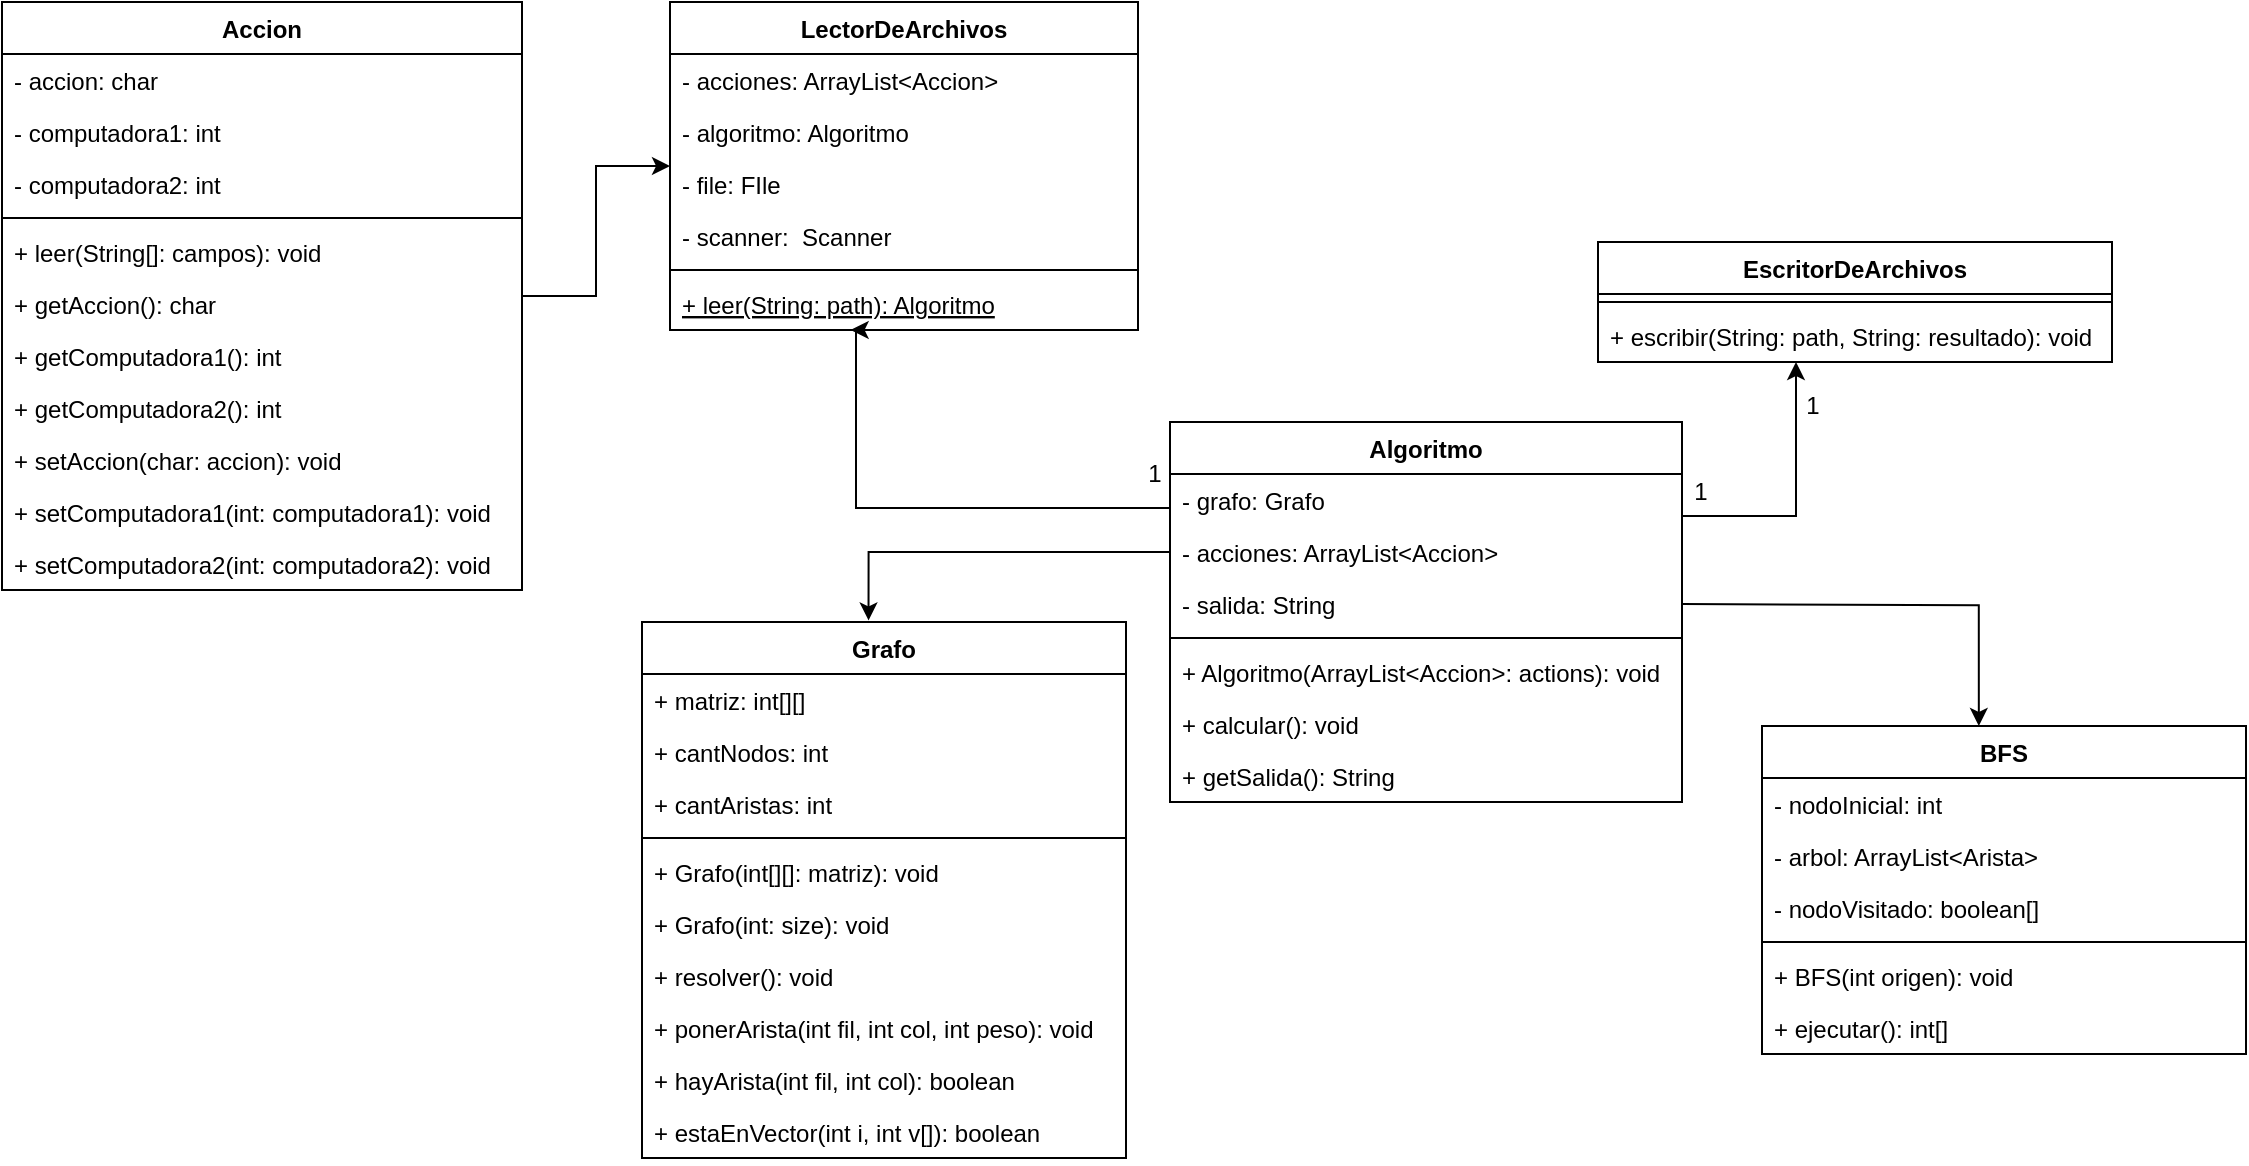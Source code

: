 <mxfile version="14.8.5" type="device"><diagram id="fg8BkM528Maso1xfQRIu" name="Page-1"><mxGraphModel dx="1583" dy="724" grid="1" gridSize="10" guides="1" tooltips="1" connect="1" arrows="1" fold="1" page="1" pageScale="1" pageWidth="827" pageHeight="1169" math="0" shadow="0"><root><mxCell id="0"/><mxCell id="1" parent="0"/><mxCell id="r-d4JcjfK1ra19kEwWrV-1" style="edgeStyle=orthogonalEdgeStyle;rounded=0;orthogonalLoop=1;jettySize=auto;html=1;entryX=0.386;entryY=1;entryDx=0;entryDy=0;entryPerimeter=0;" edge="1" parent="1" source="r-d4JcjfK1ra19kEwWrV-3" target="r-d4JcjfK1ra19kEwWrV-85"><mxGeometry relative="1" as="geometry"><Array as="points"><mxPoint x="697" y="433"/><mxPoint x="697" y="344"/></Array><mxPoint x="697" y="360" as="targetPoint"/></mxGeometry></mxCell><mxCell id="r-d4JcjfK1ra19kEwWrV-2" style="edgeStyle=orthogonalEdgeStyle;rounded=0;orthogonalLoop=1;jettySize=auto;html=1;" edge="1" parent="1" source="r-d4JcjfK1ra19kEwWrV-3" target="r-d4JcjfK1ra19kEwWrV-48"><mxGeometry relative="1" as="geometry"><Array as="points"><mxPoint x="1167" y="437"/></Array></mxGeometry></mxCell><mxCell id="r-d4JcjfK1ra19kEwWrV-3" value="Algoritmo" style="swimlane;fontStyle=1;align=center;verticalAlign=top;childLayout=stackLayout;horizontal=1;startSize=26;horizontalStack=0;resizeParent=1;resizeParentMax=0;resizeLast=0;collapsible=1;marginBottom=0;" vertex="1" parent="1"><mxGeometry x="854" y="390" width="256" height="190" as="geometry"/></mxCell><mxCell id="r-d4JcjfK1ra19kEwWrV-4" value="- grafo: Grafo" style="text;strokeColor=none;fillColor=none;align=left;verticalAlign=top;spacingLeft=4;spacingRight=4;overflow=hidden;rotatable=0;points=[[0,0.5],[1,0.5]];portConstraint=eastwest;" vertex="1" parent="r-d4JcjfK1ra19kEwWrV-3"><mxGeometry y="26" width="256" height="26" as="geometry"/></mxCell><mxCell id="r-d4JcjfK1ra19kEwWrV-5" value="- acciones: ArrayList&lt;Accion&gt;" style="text;strokeColor=none;fillColor=none;align=left;verticalAlign=top;spacingLeft=4;spacingRight=4;overflow=hidden;rotatable=0;points=[[0,0.5],[1,0.5]];portConstraint=eastwest;" vertex="1" parent="r-d4JcjfK1ra19kEwWrV-3"><mxGeometry y="52" width="256" height="26" as="geometry"/></mxCell><mxCell id="r-d4JcjfK1ra19kEwWrV-97" value="- salida: String" style="text;strokeColor=none;fillColor=none;align=left;verticalAlign=top;spacingLeft=4;spacingRight=4;overflow=hidden;rotatable=0;points=[[0,0.5],[1,0.5]];portConstraint=eastwest;" vertex="1" parent="r-d4JcjfK1ra19kEwWrV-3"><mxGeometry y="78" width="256" height="26" as="geometry"/></mxCell><mxCell id="r-d4JcjfK1ra19kEwWrV-10" value="" style="line;strokeWidth=1;fillColor=none;align=left;verticalAlign=middle;spacingTop=-1;spacingLeft=3;spacingRight=3;rotatable=0;labelPosition=right;points=[];portConstraint=eastwest;" vertex="1" parent="r-d4JcjfK1ra19kEwWrV-3"><mxGeometry y="104" width="256" height="8" as="geometry"/></mxCell><mxCell id="r-d4JcjfK1ra19kEwWrV-98" value="+ Algoritmo(ArrayList&lt;Accion&gt;: actions): void " style="text;strokeColor=none;fillColor=none;align=left;verticalAlign=top;spacingLeft=4;spacingRight=4;overflow=hidden;rotatable=0;points=[[0,0.5],[1,0.5]];portConstraint=eastwest;" vertex="1" parent="r-d4JcjfK1ra19kEwWrV-3"><mxGeometry y="112" width="256" height="26" as="geometry"/></mxCell><mxCell id="r-d4JcjfK1ra19kEwWrV-11" value="+ calcular(): void" style="text;strokeColor=none;fillColor=none;align=left;verticalAlign=top;spacingLeft=4;spacingRight=4;overflow=hidden;rotatable=0;points=[[0,0.5],[1,0.5]];portConstraint=eastwest;" vertex="1" parent="r-d4JcjfK1ra19kEwWrV-3"><mxGeometry y="138" width="256" height="26" as="geometry"/></mxCell><mxCell id="r-d4JcjfK1ra19kEwWrV-12" value="+ getSalida(): String" style="text;strokeColor=none;fillColor=none;align=left;verticalAlign=top;spacingLeft=4;spacingRight=4;overflow=hidden;rotatable=0;points=[[0,0.5],[1,0.5]];portConstraint=eastwest;" vertex="1" parent="r-d4JcjfK1ra19kEwWrV-3"><mxGeometry y="164" width="256" height="26" as="geometry"/></mxCell><mxCell id="r-d4JcjfK1ra19kEwWrV-29" value="Grafo" style="swimlane;fontStyle=1;align=center;verticalAlign=top;childLayout=stackLayout;horizontal=1;startSize=26;horizontalStack=0;resizeParent=1;resizeParentMax=0;resizeLast=0;collapsible=1;marginBottom=0;" vertex="1" parent="1"><mxGeometry x="590" y="490" width="242" height="268" as="geometry"/></mxCell><mxCell id="r-d4JcjfK1ra19kEwWrV-30" value="+ matriz: int[][]" style="text;strokeColor=none;fillColor=none;align=left;verticalAlign=top;spacingLeft=4;spacingRight=4;overflow=hidden;rotatable=0;points=[[0,0.5],[1,0.5]];portConstraint=eastwest;" vertex="1" parent="r-d4JcjfK1ra19kEwWrV-29"><mxGeometry y="26" width="242" height="26" as="geometry"/></mxCell><mxCell id="r-d4JcjfK1ra19kEwWrV-31" value="+ cantNodos: int" style="text;strokeColor=none;fillColor=none;align=left;verticalAlign=top;spacingLeft=4;spacingRight=4;overflow=hidden;rotatable=0;points=[[0,0.5],[1,0.5]];portConstraint=eastwest;" vertex="1" parent="r-d4JcjfK1ra19kEwWrV-29"><mxGeometry y="52" width="242" height="26" as="geometry"/></mxCell><mxCell id="r-d4JcjfK1ra19kEwWrV-32" value="+ cantAristas: int" style="text;strokeColor=none;fillColor=none;align=left;verticalAlign=top;spacingLeft=4;spacingRight=4;overflow=hidden;rotatable=0;points=[[0,0.5],[1,0.5]];portConstraint=eastwest;" vertex="1" parent="r-d4JcjfK1ra19kEwWrV-29"><mxGeometry y="78" width="242" height="26" as="geometry"/></mxCell><mxCell id="r-d4JcjfK1ra19kEwWrV-38" value="" style="line;strokeWidth=1;fillColor=none;align=left;verticalAlign=middle;spacingTop=-1;spacingLeft=3;spacingRight=3;rotatable=0;labelPosition=right;points=[];portConstraint=eastwest;" vertex="1" parent="r-d4JcjfK1ra19kEwWrV-29"><mxGeometry y="104" width="242" height="8" as="geometry"/></mxCell><mxCell id="r-d4JcjfK1ra19kEwWrV-39" value="+ Grafo(int[][]: matriz): void" style="text;strokeColor=none;fillColor=none;align=left;verticalAlign=top;spacingLeft=4;spacingRight=4;overflow=hidden;rotatable=0;points=[[0,0.5],[1,0.5]];portConstraint=eastwest;" vertex="1" parent="r-d4JcjfK1ra19kEwWrV-29"><mxGeometry y="112" width="242" height="26" as="geometry"/></mxCell><mxCell id="r-d4JcjfK1ra19kEwWrV-102" value="+ Grafo(int: size): void" style="text;strokeColor=none;fillColor=none;align=left;verticalAlign=top;spacingLeft=4;spacingRight=4;overflow=hidden;rotatable=0;points=[[0,0.5],[1,0.5]];portConstraint=eastwest;" vertex="1" parent="r-d4JcjfK1ra19kEwWrV-29"><mxGeometry y="138" width="242" height="26" as="geometry"/></mxCell><mxCell id="r-d4JcjfK1ra19kEwWrV-40" value="+ resolver(): void" style="text;strokeColor=none;fillColor=none;align=left;verticalAlign=top;spacingLeft=4;spacingRight=4;overflow=hidden;rotatable=0;points=[[0,0.5],[1,0.5]];portConstraint=eastwest;" vertex="1" parent="r-d4JcjfK1ra19kEwWrV-29"><mxGeometry y="164" width="242" height="26" as="geometry"/></mxCell><mxCell id="r-d4JcjfK1ra19kEwWrV-41" value="+ ponerArista(int fil, int col, int peso): void" style="text;strokeColor=none;fillColor=none;align=left;verticalAlign=top;spacingLeft=4;spacingRight=4;overflow=hidden;rotatable=0;points=[[0,0.5],[1,0.5]];portConstraint=eastwest;" vertex="1" parent="r-d4JcjfK1ra19kEwWrV-29"><mxGeometry y="190" width="242" height="26" as="geometry"/></mxCell><mxCell id="r-d4JcjfK1ra19kEwWrV-42" value="+ hayArista(int fil, int col): boolean" style="text;strokeColor=none;fillColor=none;align=left;verticalAlign=top;spacingLeft=4;spacingRight=4;overflow=hidden;rotatable=0;points=[[0,0.5],[1,0.5]];portConstraint=eastwest;" vertex="1" parent="r-d4JcjfK1ra19kEwWrV-29"><mxGeometry y="216" width="242" height="26" as="geometry"/></mxCell><mxCell id="r-d4JcjfK1ra19kEwWrV-100" value="+ estaEnVector(int i, int v[]): boolean" style="text;strokeColor=none;fillColor=none;align=left;verticalAlign=top;spacingLeft=4;spacingRight=4;overflow=hidden;rotatable=0;points=[[0,0.5],[1,0.5]];portConstraint=eastwest;" vertex="1" parent="r-d4JcjfK1ra19kEwWrV-29"><mxGeometry y="242" width="242" height="26" as="geometry"/></mxCell><mxCell id="r-d4JcjfK1ra19kEwWrV-96" style="edgeStyle=orthogonalEdgeStyle;rounded=0;orthogonalLoop=1;jettySize=auto;html=1;" edge="1" parent="1" source="r-d4JcjfK1ra19kEwWrV-45" target="r-d4JcjfK1ra19kEwWrV-79"><mxGeometry relative="1" as="geometry"/></mxCell><mxCell id="r-d4JcjfK1ra19kEwWrV-45" value="Accion" style="swimlane;fontStyle=1;align=center;verticalAlign=top;childLayout=stackLayout;horizontal=1;startSize=26;horizontalStack=0;resizeParent=1;resizeParentMax=0;resizeLast=0;collapsible=1;marginBottom=0;" vertex="1" parent="1"><mxGeometry x="270" y="180" width="260" height="294" as="geometry"/></mxCell><mxCell id="r-d4JcjfK1ra19kEwWrV-75" value="- accion: char" style="text;strokeColor=none;fillColor=none;align=left;verticalAlign=top;spacingLeft=4;spacingRight=4;overflow=hidden;rotatable=0;points=[[0,0.5],[1,0.5]];portConstraint=eastwest;" vertex="1" parent="r-d4JcjfK1ra19kEwWrV-45"><mxGeometry y="26" width="260" height="26" as="geometry"/></mxCell><mxCell id="r-d4JcjfK1ra19kEwWrV-76" value="- computadora1: int" style="text;strokeColor=none;fillColor=none;align=left;verticalAlign=top;spacingLeft=4;spacingRight=4;overflow=hidden;rotatable=0;points=[[0,0.5],[1,0.5]];portConstraint=eastwest;" vertex="1" parent="r-d4JcjfK1ra19kEwWrV-45"><mxGeometry y="52" width="260" height="26" as="geometry"/></mxCell><mxCell id="r-d4JcjfK1ra19kEwWrV-86" value="- computadora2: int" style="text;strokeColor=none;fillColor=none;align=left;verticalAlign=top;spacingLeft=4;spacingRight=4;overflow=hidden;rotatable=0;points=[[0,0.5],[1,0.5]];portConstraint=eastwest;" vertex="1" parent="r-d4JcjfK1ra19kEwWrV-45"><mxGeometry y="78" width="260" height="26" as="geometry"/></mxCell><mxCell id="r-d4JcjfK1ra19kEwWrV-46" value="" style="line;strokeWidth=1;fillColor=none;align=left;verticalAlign=middle;spacingTop=-1;spacingLeft=3;spacingRight=3;rotatable=0;labelPosition=right;points=[];portConstraint=eastwest;" vertex="1" parent="r-d4JcjfK1ra19kEwWrV-45"><mxGeometry y="104" width="260" height="8" as="geometry"/></mxCell><mxCell id="r-d4JcjfK1ra19kEwWrV-47" value="+ leer(String[]: campos): void" style="text;strokeColor=none;fillColor=none;align=left;verticalAlign=top;spacingLeft=4;spacingRight=4;overflow=hidden;rotatable=0;points=[[0,0.5],[1,0.5]];portConstraint=eastwest;" vertex="1" parent="r-d4JcjfK1ra19kEwWrV-45"><mxGeometry y="112" width="260" height="26" as="geometry"/></mxCell><mxCell id="r-d4JcjfK1ra19kEwWrV-87" value="+ getAccion(): char" style="text;strokeColor=none;fillColor=none;align=left;verticalAlign=top;spacingLeft=4;spacingRight=4;overflow=hidden;rotatable=0;points=[[0,0.5],[1,0.5]];portConstraint=eastwest;" vertex="1" parent="r-d4JcjfK1ra19kEwWrV-45"><mxGeometry y="138" width="260" height="26" as="geometry"/></mxCell><mxCell id="r-d4JcjfK1ra19kEwWrV-88" value="+ getComputadora1(): int" style="text;strokeColor=none;fillColor=none;align=left;verticalAlign=top;spacingLeft=4;spacingRight=4;overflow=hidden;rotatable=0;points=[[0,0.5],[1,0.5]];portConstraint=eastwest;" vertex="1" parent="r-d4JcjfK1ra19kEwWrV-45"><mxGeometry y="164" width="260" height="26" as="geometry"/></mxCell><mxCell id="r-d4JcjfK1ra19kEwWrV-90" value="+ getComputadora2(): int" style="text;strokeColor=none;fillColor=none;align=left;verticalAlign=top;spacingLeft=4;spacingRight=4;overflow=hidden;rotatable=0;points=[[0,0.5],[1,0.5]];portConstraint=eastwest;" vertex="1" parent="r-d4JcjfK1ra19kEwWrV-45"><mxGeometry y="190" width="260" height="26" as="geometry"/></mxCell><mxCell id="r-d4JcjfK1ra19kEwWrV-92" value="+ setAccion(char: accion): void" style="text;strokeColor=none;fillColor=none;align=left;verticalAlign=top;spacingLeft=4;spacingRight=4;overflow=hidden;rotatable=0;points=[[0,0.5],[1,0.5]];portConstraint=eastwest;" vertex="1" parent="r-d4JcjfK1ra19kEwWrV-45"><mxGeometry y="216" width="260" height="26" as="geometry"/></mxCell><mxCell id="r-d4JcjfK1ra19kEwWrV-93" value="+ setComputadora1(int: computadora1): void" style="text;strokeColor=none;fillColor=none;align=left;verticalAlign=top;spacingLeft=4;spacingRight=4;overflow=hidden;rotatable=0;points=[[0,0.5],[1,0.5]];portConstraint=eastwest;" vertex="1" parent="r-d4JcjfK1ra19kEwWrV-45"><mxGeometry y="242" width="260" height="26" as="geometry"/></mxCell><mxCell id="r-d4JcjfK1ra19kEwWrV-95" value="+ setComputadora2(int: computadora2): void" style="text;strokeColor=none;fillColor=none;align=left;verticalAlign=top;spacingLeft=4;spacingRight=4;overflow=hidden;rotatable=0;points=[[0,0.5],[1,0.5]];portConstraint=eastwest;" vertex="1" parent="r-d4JcjfK1ra19kEwWrV-45"><mxGeometry y="268" width="260" height="26" as="geometry"/></mxCell><mxCell id="r-d4JcjfK1ra19kEwWrV-48" value="EscritorDeArchivos" style="swimlane;fontStyle=1;align=center;verticalAlign=top;childLayout=stackLayout;horizontal=1;startSize=26;horizontalStack=0;resizeParent=1;resizeParentMax=0;resizeLast=0;collapsible=1;marginBottom=0;" vertex="1" parent="1"><mxGeometry x="1068" y="300" width="257" height="60" as="geometry"/></mxCell><mxCell id="r-d4JcjfK1ra19kEwWrV-49" value="" style="line;strokeWidth=1;fillColor=none;align=left;verticalAlign=middle;spacingTop=-1;spacingLeft=3;spacingRight=3;rotatable=0;labelPosition=right;points=[];portConstraint=eastwest;" vertex="1" parent="r-d4JcjfK1ra19kEwWrV-48"><mxGeometry y="26" width="257" height="8" as="geometry"/></mxCell><mxCell id="r-d4JcjfK1ra19kEwWrV-50" value="+ escribir(String: path, String: resultado): void " style="text;strokeColor=none;fillColor=none;align=left;verticalAlign=top;spacingLeft=4;spacingRight=4;overflow=hidden;rotatable=0;points=[[0,0.5],[1,0.5]];portConstraint=eastwest;" vertex="1" parent="r-d4JcjfK1ra19kEwWrV-48"><mxGeometry y="34" width="257" height="26" as="geometry"/></mxCell><mxCell id="r-d4JcjfK1ra19kEwWrV-52" value="1" style="text;html=1;align=center;verticalAlign=middle;resizable=0;points=[];autosize=1;strokeColor=none;" vertex="1" parent="1"><mxGeometry x="837" y="407" width="17" height="18" as="geometry"/></mxCell><mxCell id="r-d4JcjfK1ra19kEwWrV-53" value="1" style="text;html=1;align=center;verticalAlign=middle;resizable=0;points=[];autosize=1;strokeColor=none;" vertex="1" parent="1"><mxGeometry x="1110" y="416" width="17" height="18" as="geometry"/></mxCell><mxCell id="r-d4JcjfK1ra19kEwWrV-54" value="1" style="text;html=1;align=center;verticalAlign=middle;resizable=0;points=[];autosize=1;strokeColor=none;" vertex="1" parent="1"><mxGeometry x="1166" y="373" width="17" height="18" as="geometry"/></mxCell><mxCell id="r-d4JcjfK1ra19kEwWrV-55" style="edgeStyle=orthogonalEdgeStyle;rounded=0;orthogonalLoop=1;jettySize=auto;html=1;entryX=0.468;entryY=-0.003;entryDx=0;entryDy=0;entryPerimeter=0;" edge="1" parent="1" source="r-d4JcjfK1ra19kEwWrV-5" target="r-d4JcjfK1ra19kEwWrV-29"><mxGeometry relative="1" as="geometry"/></mxCell><mxCell id="r-d4JcjfK1ra19kEwWrV-58" style="edgeStyle=orthogonalEdgeStyle;rounded=0;orthogonalLoop=1;jettySize=auto;html=1;entryX=0.448;entryY=0;entryDx=0;entryDy=0;entryPerimeter=0;" edge="1" parent="1" target="r-d4JcjfK1ra19kEwWrV-59"><mxGeometry relative="1" as="geometry"><mxPoint x="1260" y="540" as="targetPoint"/><mxPoint x="1110" y="481.059" as="sourcePoint"/></mxGeometry></mxCell><mxCell id="r-d4JcjfK1ra19kEwWrV-59" value="BFS" style="swimlane;fontStyle=1;align=center;verticalAlign=top;childLayout=stackLayout;horizontal=1;startSize=26;horizontalStack=0;resizeParent=1;resizeParentMax=0;resizeLast=0;collapsible=1;marginBottom=0;" vertex="1" parent="1"><mxGeometry x="1150" y="542" width="242" height="164" as="geometry"/></mxCell><mxCell id="r-d4JcjfK1ra19kEwWrV-65" value="- nodoInicial: int" style="text;strokeColor=none;fillColor=none;align=left;verticalAlign=top;spacingLeft=4;spacingRight=4;overflow=hidden;rotatable=0;points=[[0,0.5],[1,0.5]];portConstraint=eastwest;" vertex="1" parent="r-d4JcjfK1ra19kEwWrV-59"><mxGeometry y="26" width="242" height="26" as="geometry"/></mxCell><mxCell id="r-d4JcjfK1ra19kEwWrV-63" value="- arbol: ArrayList&lt;Arista&gt;" style="text;strokeColor=none;fillColor=none;align=left;verticalAlign=top;spacingLeft=4;spacingRight=4;overflow=hidden;rotatable=0;points=[[0,0.5],[1,0.5]];portConstraint=eastwest;" vertex="1" parent="r-d4JcjfK1ra19kEwWrV-59"><mxGeometry y="52" width="242" height="26" as="geometry"/></mxCell><mxCell id="r-d4JcjfK1ra19kEwWrV-62" value="- nodoVisitado: boolean[]" style="text;strokeColor=none;fillColor=none;align=left;verticalAlign=top;spacingLeft=4;spacingRight=4;overflow=hidden;rotatable=0;points=[[0,0.5],[1,0.5]];portConstraint=eastwest;" vertex="1" parent="r-d4JcjfK1ra19kEwWrV-59"><mxGeometry y="78" width="242" height="26" as="geometry"/></mxCell><mxCell id="r-d4JcjfK1ra19kEwWrV-68" value="" style="line;strokeWidth=1;fillColor=none;align=left;verticalAlign=middle;spacingTop=-1;spacingLeft=3;spacingRight=3;rotatable=0;labelPosition=right;points=[];portConstraint=eastwest;" vertex="1" parent="r-d4JcjfK1ra19kEwWrV-59"><mxGeometry y="104" width="242" height="8" as="geometry"/></mxCell><mxCell id="r-d4JcjfK1ra19kEwWrV-69" value="+ BFS(int origen): void" style="text;strokeColor=none;fillColor=none;align=left;verticalAlign=top;spacingLeft=4;spacingRight=4;overflow=hidden;rotatable=0;points=[[0,0.5],[1,0.5]];portConstraint=eastwest;" vertex="1" parent="r-d4JcjfK1ra19kEwWrV-59"><mxGeometry y="112" width="242" height="26" as="geometry"/></mxCell><mxCell id="r-d4JcjfK1ra19kEwWrV-70" value="+ ejecutar(): int[]" style="text;strokeColor=none;fillColor=none;align=left;verticalAlign=top;spacingLeft=4;spacingRight=4;overflow=hidden;rotatable=0;points=[[0,0.5],[1,0.5]];portConstraint=eastwest;" vertex="1" parent="r-d4JcjfK1ra19kEwWrV-59"><mxGeometry y="138" width="242" height="26" as="geometry"/></mxCell><mxCell id="r-d4JcjfK1ra19kEwWrV-79" value="LectorDeArchivos" style="swimlane;fontStyle=1;align=center;verticalAlign=top;childLayout=stackLayout;horizontal=1;startSize=26;horizontalStack=0;resizeParent=1;resizeParentMax=0;resizeLast=0;collapsible=1;marginBottom=0;" vertex="1" parent="1"><mxGeometry x="604" y="180" width="234" height="164" as="geometry"/></mxCell><mxCell id="r-d4JcjfK1ra19kEwWrV-80" value="- acciones: ArrayList&lt;Accion&gt;" style="text;strokeColor=none;fillColor=none;align=left;verticalAlign=top;spacingLeft=4;spacingRight=4;overflow=hidden;rotatable=0;points=[[0,0.5],[1,0.5]];portConstraint=eastwest;" vertex="1" parent="r-d4JcjfK1ra19kEwWrV-79"><mxGeometry y="26" width="234" height="26" as="geometry"/></mxCell><mxCell id="r-d4JcjfK1ra19kEwWrV-81" value="- algoritmo: Algoritmo" style="text;strokeColor=none;fillColor=none;align=left;verticalAlign=top;spacingLeft=4;spacingRight=4;overflow=hidden;rotatable=0;points=[[0,0.5],[1,0.5]];portConstraint=eastwest;" vertex="1" parent="r-d4JcjfK1ra19kEwWrV-79"><mxGeometry y="52" width="234" height="26" as="geometry"/></mxCell><mxCell id="r-d4JcjfK1ra19kEwWrV-82" value="- file: FIle" style="text;strokeColor=none;fillColor=none;align=left;verticalAlign=top;spacingLeft=4;spacingRight=4;overflow=hidden;rotatable=0;points=[[0,0.5],[1,0.5]];portConstraint=eastwest;" vertex="1" parent="r-d4JcjfK1ra19kEwWrV-79"><mxGeometry y="78" width="234" height="26" as="geometry"/></mxCell><mxCell id="r-d4JcjfK1ra19kEwWrV-83" value="- scanner:  Scanner" style="text;strokeColor=none;fillColor=none;align=left;verticalAlign=top;spacingLeft=4;spacingRight=4;overflow=hidden;rotatable=0;points=[[0,0.5],[1,0.5]];portConstraint=eastwest;" vertex="1" parent="r-d4JcjfK1ra19kEwWrV-79"><mxGeometry y="104" width="234" height="26" as="geometry"/></mxCell><mxCell id="r-d4JcjfK1ra19kEwWrV-84" value="" style="line;strokeWidth=1;fillColor=none;align=left;verticalAlign=middle;spacingTop=-1;spacingLeft=3;spacingRight=3;rotatable=0;labelPosition=right;points=[];portConstraint=eastwest;" vertex="1" parent="r-d4JcjfK1ra19kEwWrV-79"><mxGeometry y="130" width="234" height="8" as="geometry"/></mxCell><mxCell id="r-d4JcjfK1ra19kEwWrV-85" value="+ leer(String: path): Algoritmo" style="text;strokeColor=none;fillColor=none;align=left;verticalAlign=top;spacingLeft=4;spacingRight=4;overflow=hidden;rotatable=0;points=[[0,0.5],[1,0.5]];portConstraint=eastwest;fontStyle=4;" vertex="1" parent="r-d4JcjfK1ra19kEwWrV-79"><mxGeometry y="138" width="234" height="26" as="geometry"/></mxCell></root></mxGraphModel></diagram></mxfile>